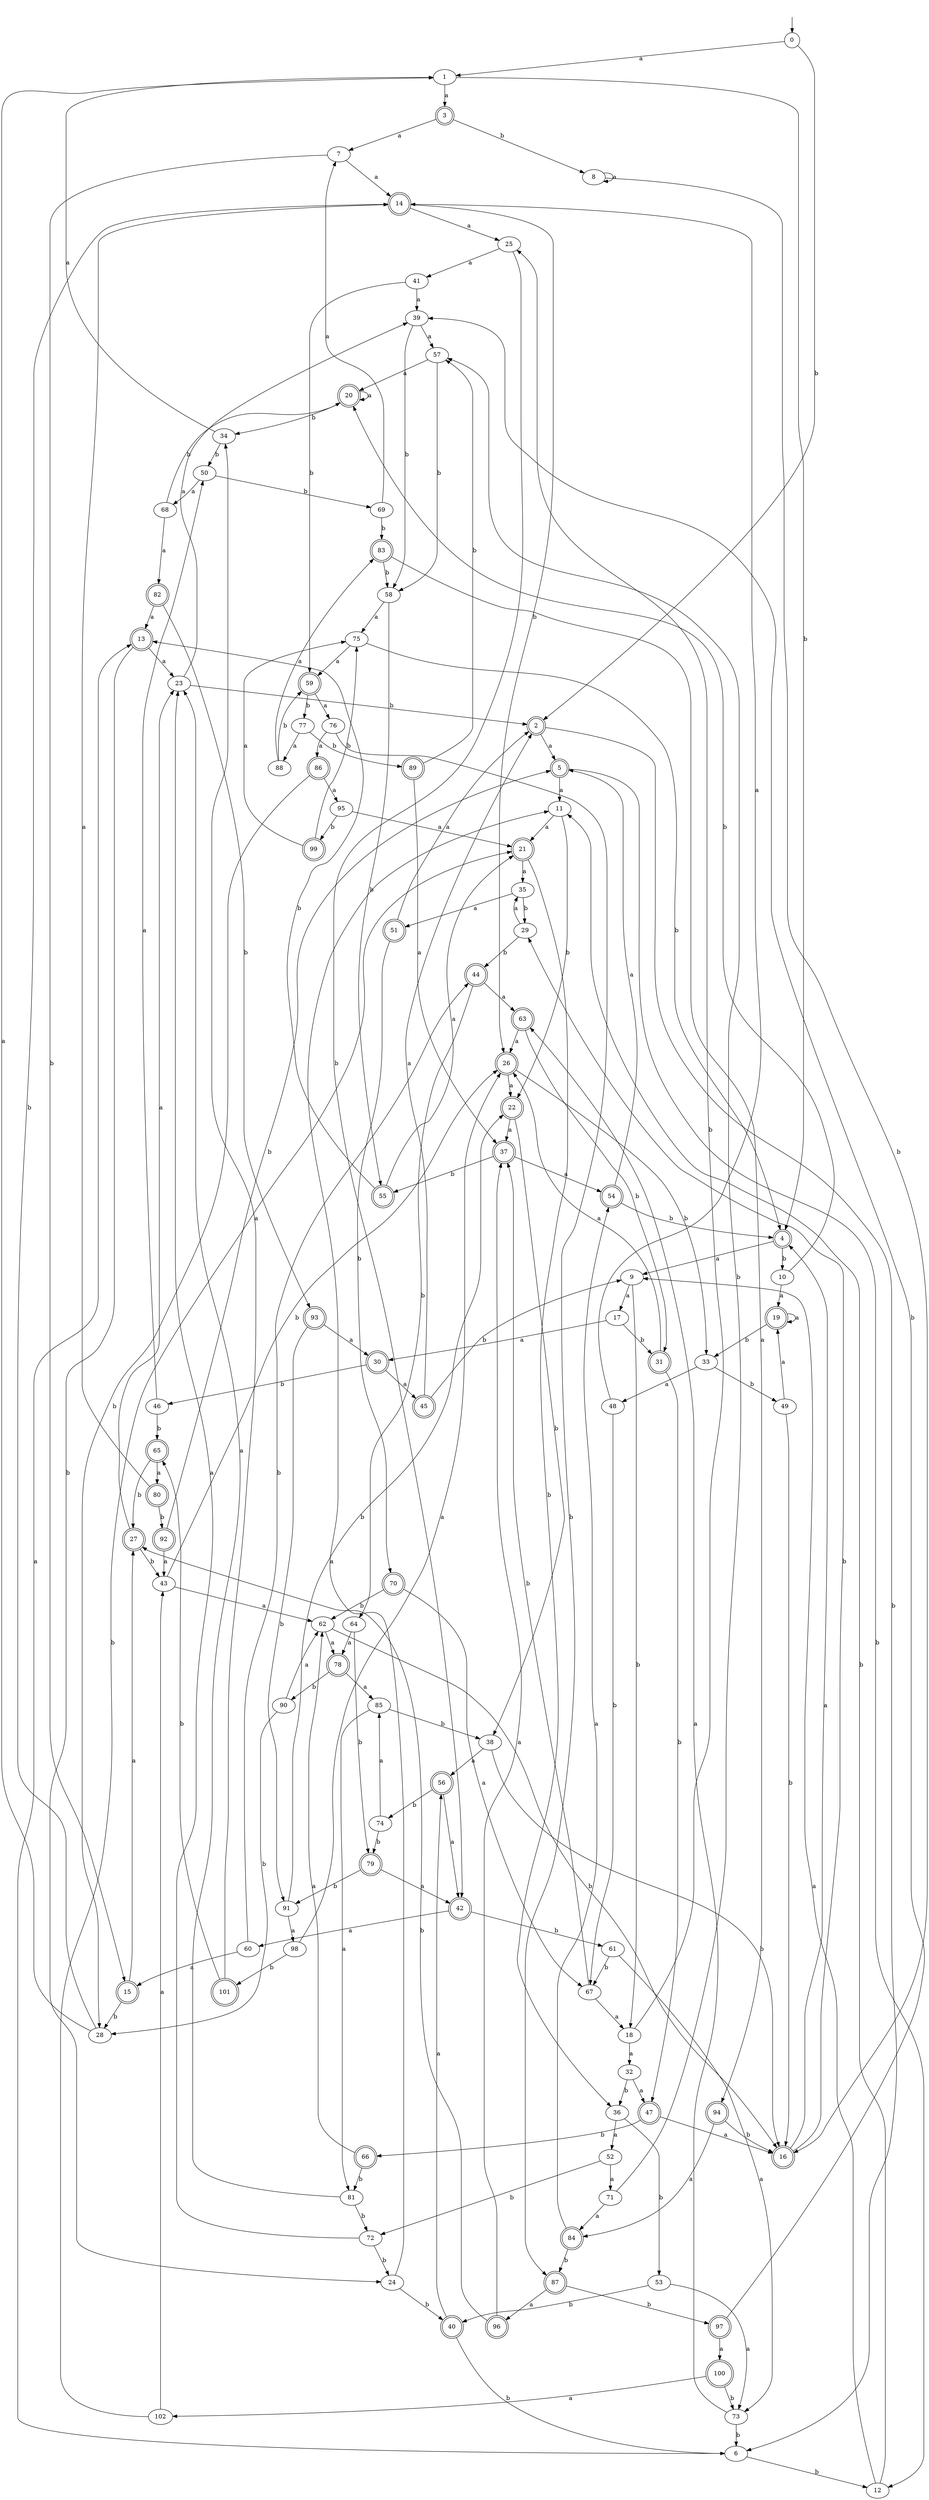 digraph RandomDFA {
  __start0 [label="", shape=none];
  __start0 -> 0 [label=""];
  0 [shape=circle]
  0 -> 1 [label="a"]
  0 -> 2 [label="b"]
  1
  1 -> 3 [label="a"]
  1 -> 4 [label="b"]
  2 [shape=doublecircle]
  2 -> 5 [label="a"]
  2 -> 6 [label="b"]
  3 [shape=doublecircle]
  3 -> 7 [label="a"]
  3 -> 8 [label="b"]
  4 [shape=doublecircle]
  4 -> 9 [label="a"]
  4 -> 10 [label="b"]
  5 [shape=doublecircle]
  5 -> 11 [label="a"]
  5 -> 12 [label="b"]
  6
  6 -> 13 [label="a"]
  6 -> 12 [label="b"]
  7
  7 -> 14 [label="a"]
  7 -> 15 [label="b"]
  8
  8 -> 8 [label="a"]
  8 -> 16 [label="b"]
  9
  9 -> 17 [label="a"]
  9 -> 18 [label="b"]
  10
  10 -> 19 [label="a"]
  10 -> 20 [label="b"]
  11
  11 -> 21 [label="a"]
  11 -> 22 [label="b"]
  12
  12 -> 9 [label="a"]
  12 -> 11 [label="b"]
  13 [shape=doublecircle]
  13 -> 23 [label="a"]
  13 -> 24 [label="b"]
  14 [shape=doublecircle]
  14 -> 25 [label="a"]
  14 -> 26 [label="b"]
  15 [shape=doublecircle]
  15 -> 27 [label="a"]
  15 -> 28 [label="b"]
  16 [shape=doublecircle]
  16 -> 4 [label="a"]
  16 -> 29 [label="b"]
  17
  17 -> 30 [label="a"]
  17 -> 31 [label="b"]
  18
  18 -> 32 [label="a"]
  18 -> 25 [label="b"]
  19 [shape=doublecircle]
  19 -> 19 [label="a"]
  19 -> 33 [label="b"]
  20 [shape=doublecircle]
  20 -> 20 [label="a"]
  20 -> 34 [label="b"]
  21 [shape=doublecircle]
  21 -> 35 [label="a"]
  21 -> 36 [label="b"]
  22 [shape=doublecircle]
  22 -> 37 [label="a"]
  22 -> 38 [label="b"]
  23
  23 -> 39 [label="a"]
  23 -> 2 [label="b"]
  24
  24 -> 11 [label="a"]
  24 -> 40 [label="b"]
  25
  25 -> 41 [label="a"]
  25 -> 42 [label="b"]
  26 [shape=doublecircle]
  26 -> 22 [label="a"]
  26 -> 33 [label="b"]
  27 [shape=doublecircle]
  27 -> 23 [label="a"]
  27 -> 43 [label="b"]
  28
  28 -> 1 [label="a"]
  28 -> 14 [label="b"]
  29
  29 -> 35 [label="a"]
  29 -> 44 [label="b"]
  30 [shape=doublecircle]
  30 -> 45 [label="a"]
  30 -> 46 [label="b"]
  31 [shape=doublecircle]
  31 -> 26 [label="a"]
  31 -> 47 [label="b"]
  32
  32 -> 47 [label="a"]
  32 -> 36 [label="b"]
  33
  33 -> 48 [label="a"]
  33 -> 49 [label="b"]
  34
  34 -> 1 [label="a"]
  34 -> 50 [label="b"]
  35
  35 -> 51 [label="a"]
  35 -> 29 [label="b"]
  36
  36 -> 52 [label="a"]
  36 -> 53 [label="b"]
  37 [shape=doublecircle]
  37 -> 54 [label="a"]
  37 -> 55 [label="b"]
  38
  38 -> 56 [label="a"]
  38 -> 16 [label="b"]
  39
  39 -> 57 [label="a"]
  39 -> 58 [label="b"]
  40 [shape=doublecircle]
  40 -> 56 [label="a"]
  40 -> 6 [label="b"]
  41
  41 -> 39 [label="a"]
  41 -> 59 [label="b"]
  42 [shape=doublecircle]
  42 -> 60 [label="a"]
  42 -> 61 [label="b"]
  43
  43 -> 62 [label="a"]
  43 -> 26 [label="b"]
  44 [shape=doublecircle]
  44 -> 63 [label="a"]
  44 -> 64 [label="b"]
  45 [shape=doublecircle]
  45 -> 2 [label="a"]
  45 -> 9 [label="b"]
  46
  46 -> 50 [label="a"]
  46 -> 65 [label="b"]
  47 [shape=doublecircle]
  47 -> 16 [label="a"]
  47 -> 66 [label="b"]
  48
  48 -> 14 [label="a"]
  48 -> 67 [label="b"]
  49
  49 -> 19 [label="a"]
  49 -> 16 [label="b"]
  50
  50 -> 68 [label="a"]
  50 -> 69 [label="b"]
  51 [shape=doublecircle]
  51 -> 2 [label="a"]
  51 -> 70 [label="b"]
  52
  52 -> 71 [label="a"]
  52 -> 72 [label="b"]
  53
  53 -> 73 [label="a"]
  53 -> 40 [label="b"]
  54 [shape=doublecircle]
  54 -> 5 [label="a"]
  54 -> 4 [label="b"]
  55 [shape=doublecircle]
  55 -> 21 [label="a"]
  55 -> 13 [label="b"]
  56 [shape=doublecircle]
  56 -> 42 [label="a"]
  56 -> 74 [label="b"]
  57
  57 -> 20 [label="a"]
  57 -> 58 [label="b"]
  58
  58 -> 75 [label="a"]
  58 -> 55 [label="b"]
  59 [shape=doublecircle]
  59 -> 76 [label="a"]
  59 -> 77 [label="b"]
  60
  60 -> 15 [label="a"]
  60 -> 44 [label="b"]
  61
  61 -> 73 [label="a"]
  61 -> 67 [label="b"]
  62
  62 -> 78 [label="a"]
  62 -> 16 [label="b"]
  63 [shape=doublecircle]
  63 -> 26 [label="a"]
  63 -> 31 [label="b"]
  64
  64 -> 78 [label="a"]
  64 -> 79 [label="b"]
  65 [shape=doublecircle]
  65 -> 80 [label="a"]
  65 -> 27 [label="b"]
  66 [shape=doublecircle]
  66 -> 62 [label="a"]
  66 -> 81 [label="b"]
  67
  67 -> 18 [label="a"]
  67 -> 37 [label="b"]
  68
  68 -> 82 [label="a"]
  68 -> 20 [label="b"]
  69
  69 -> 7 [label="a"]
  69 -> 83 [label="b"]
  70 [shape=doublecircle]
  70 -> 67 [label="a"]
  70 -> 62 [label="b"]
  71
  71 -> 84 [label="a"]
  71 -> 57 [label="b"]
  72
  72 -> 23 [label="a"]
  72 -> 24 [label="b"]
  73
  73 -> 63 [label="a"]
  73 -> 6 [label="b"]
  74
  74 -> 85 [label="a"]
  74 -> 79 [label="b"]
  75
  75 -> 59 [label="a"]
  75 -> 4 [label="b"]
  76
  76 -> 86 [label="a"]
  76 -> 87 [label="b"]
  77
  77 -> 88 [label="a"]
  77 -> 89 [label="b"]
  78 [shape=doublecircle]
  78 -> 85 [label="a"]
  78 -> 90 [label="b"]
  79 [shape=doublecircle]
  79 -> 42 [label="a"]
  79 -> 91 [label="b"]
  80 [shape=doublecircle]
  80 -> 14 [label="a"]
  80 -> 92 [label="b"]
  81
  81 -> 23 [label="a"]
  81 -> 72 [label="b"]
  82 [shape=doublecircle]
  82 -> 13 [label="a"]
  82 -> 93 [label="b"]
  83 [shape=doublecircle]
  83 -> 94 [label="a"]
  83 -> 58 [label="b"]
  84 [shape=doublecircle]
  84 -> 54 [label="a"]
  84 -> 87 [label="b"]
  85
  85 -> 81 [label="a"]
  85 -> 38 [label="b"]
  86 [shape=doublecircle]
  86 -> 95 [label="a"]
  86 -> 28 [label="b"]
  87 [shape=doublecircle]
  87 -> 96 [label="a"]
  87 -> 97 [label="b"]
  88
  88 -> 83 [label="a"]
  88 -> 59 [label="b"]
  89 [shape=doublecircle]
  89 -> 37 [label="a"]
  89 -> 57 [label="b"]
  90
  90 -> 62 [label="a"]
  90 -> 28 [label="b"]
  91
  91 -> 98 [label="a"]
  91 -> 22 [label="b"]
  92 [shape=doublecircle]
  92 -> 43 [label="a"]
  92 -> 5 [label="b"]
  93 [shape=doublecircle]
  93 -> 30 [label="a"]
  93 -> 91 [label="b"]
  94 [shape=doublecircle]
  94 -> 84 [label="a"]
  94 -> 16 [label="b"]
  95
  95 -> 21 [label="a"]
  95 -> 99 [label="b"]
  96 [shape=doublecircle]
  96 -> 37 [label="a"]
  96 -> 27 [label="b"]
  97 [shape=doublecircle]
  97 -> 100 [label="a"]
  97 -> 39 [label="b"]
  98
  98 -> 26 [label="a"]
  98 -> 101 [label="b"]
  99 [shape=doublecircle]
  99 -> 75 [label="a"]
  99 -> 75 [label="b"]
  100 [shape=doublecircle]
  100 -> 102 [label="a"]
  100 -> 73 [label="b"]
  101 [shape=doublecircle]
  101 -> 34 [label="a"]
  101 -> 65 [label="b"]
  102
  102 -> 43 [label="a"]
  102 -> 21 [label="b"]
}
